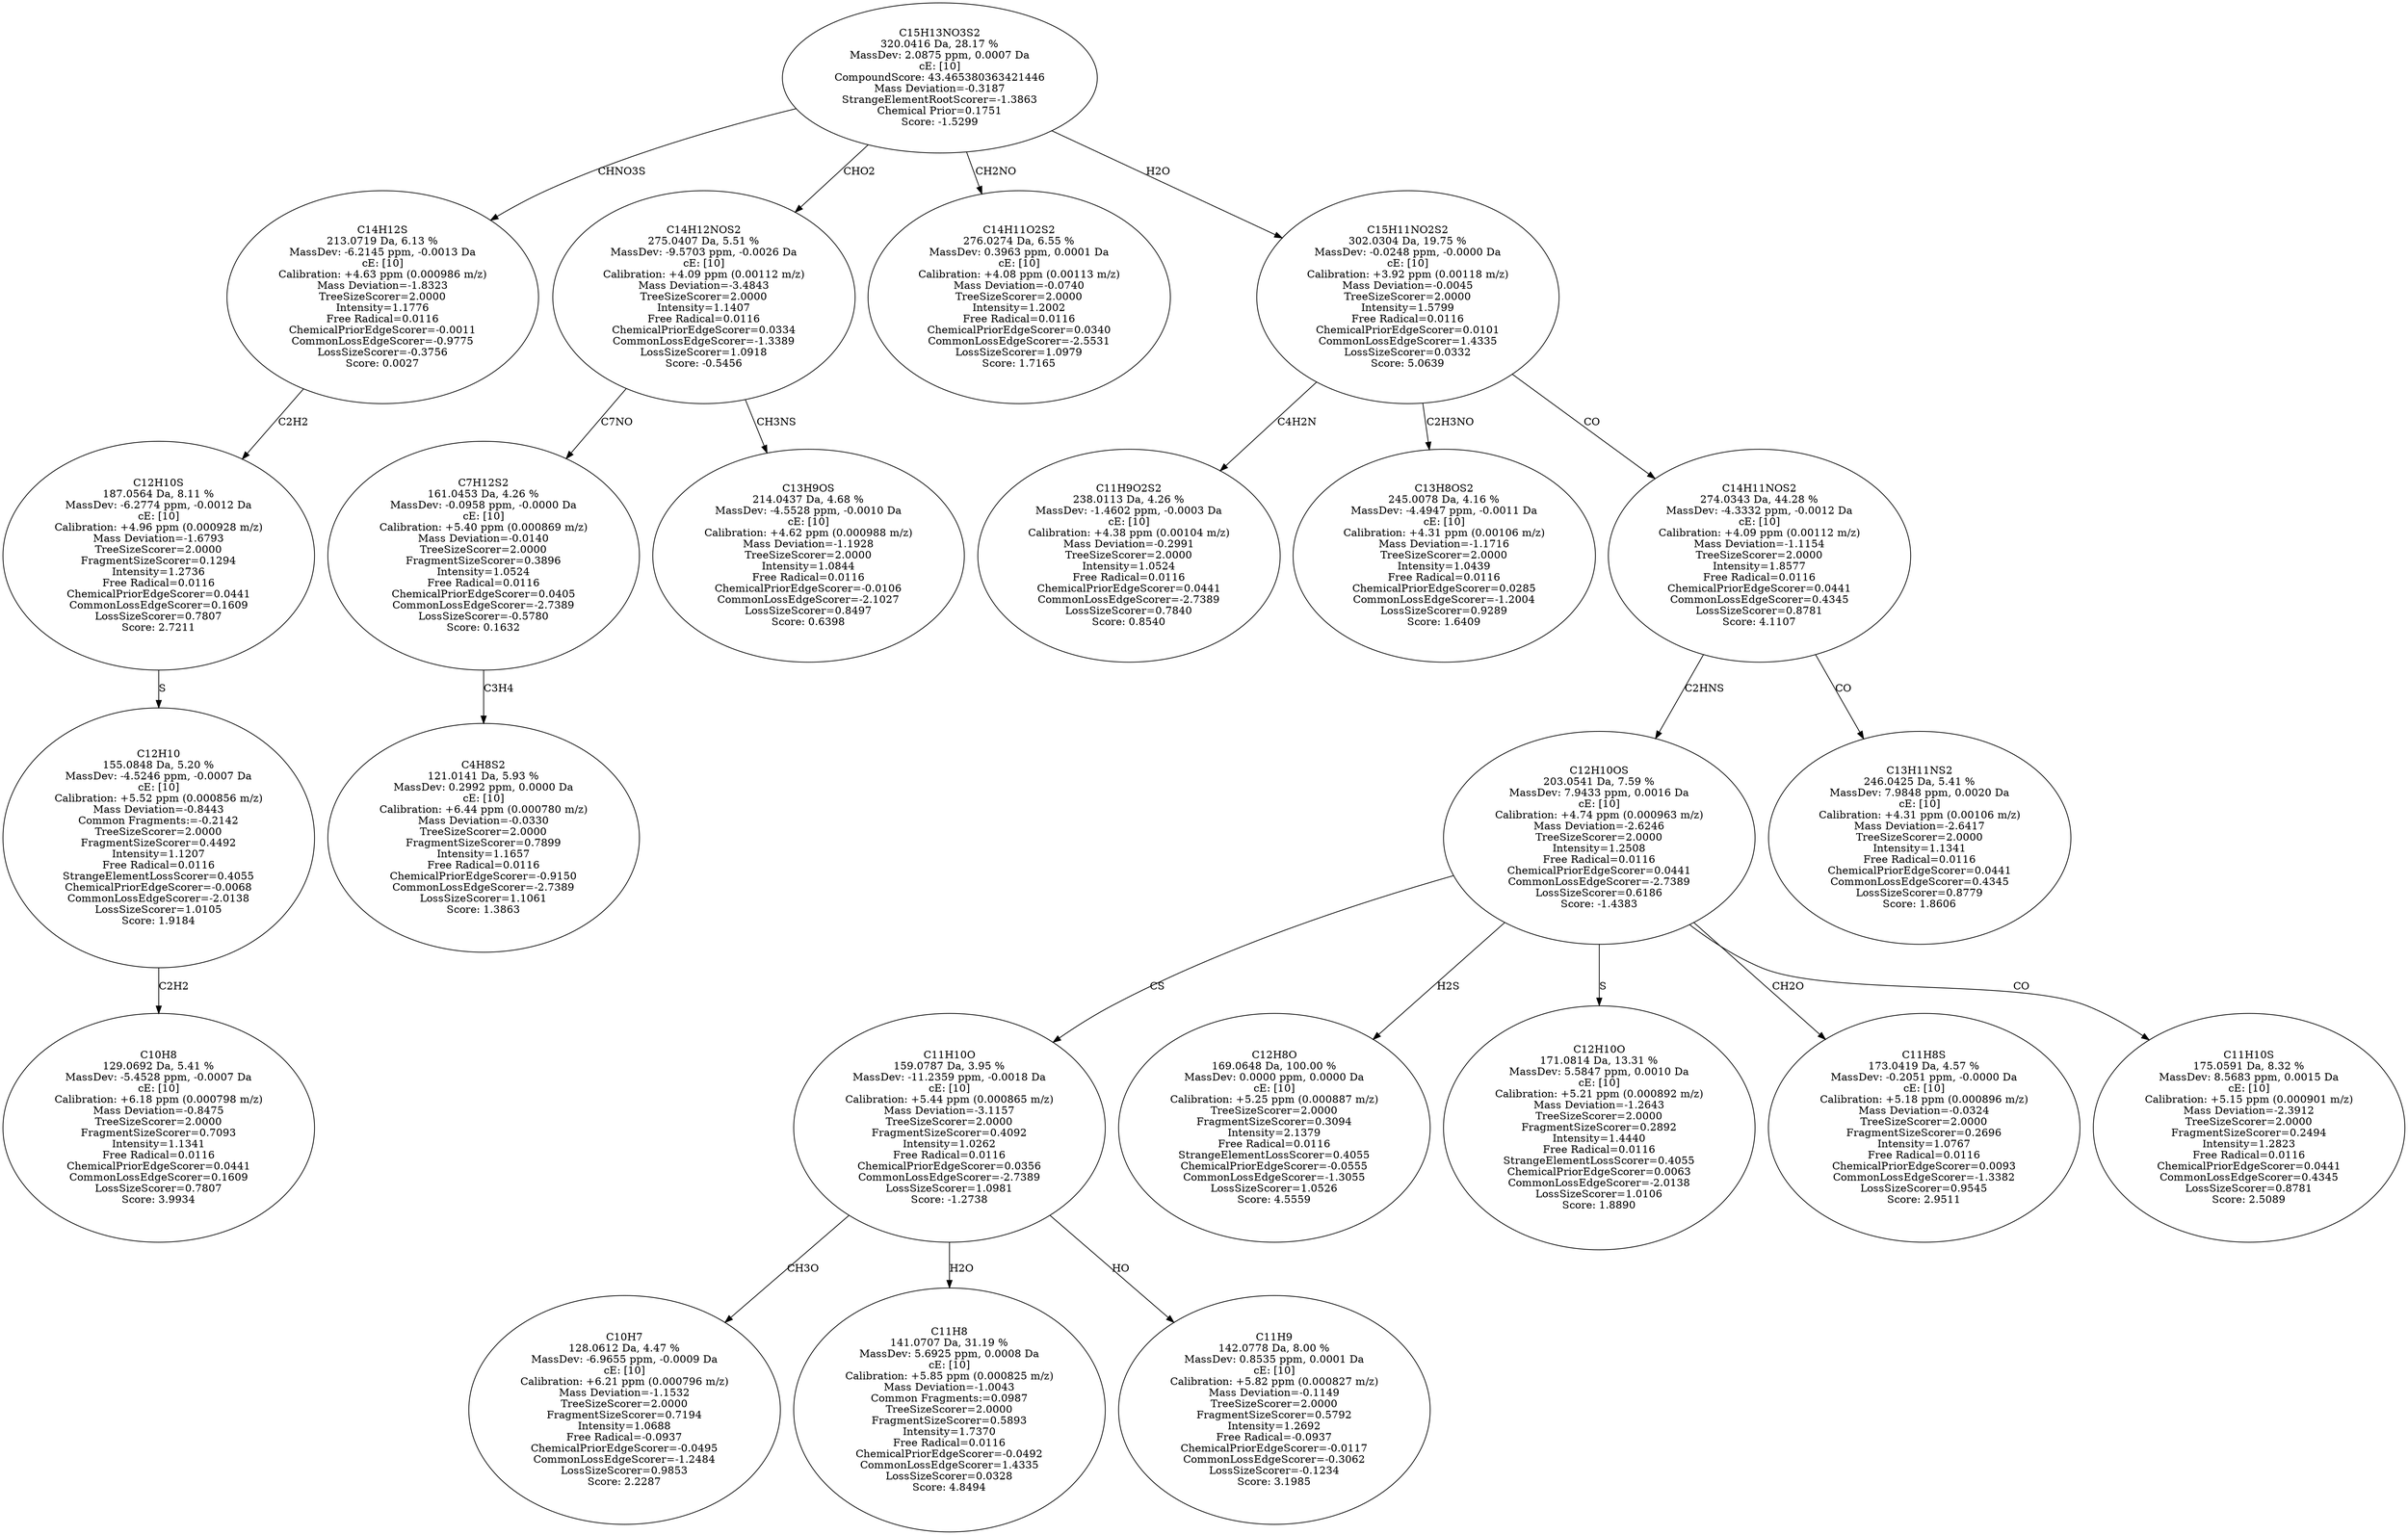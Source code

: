 strict digraph {
v1 [label="C10H8\n129.0692 Da, 5.41 %\nMassDev: -5.4528 ppm, -0.0007 Da\ncE: [10]\nCalibration: +6.18 ppm (0.000798 m/z)\nMass Deviation=-0.8475\nTreeSizeScorer=2.0000\nFragmentSizeScorer=0.7093\nIntensity=1.1341\nFree Radical=0.0116\nChemicalPriorEdgeScorer=0.0441\nCommonLossEdgeScorer=0.1609\nLossSizeScorer=0.7807\nScore: 3.9934"];
v2 [label="C12H10\n155.0848 Da, 5.20 %\nMassDev: -4.5246 ppm, -0.0007 Da\ncE: [10]\nCalibration: +5.52 ppm (0.000856 m/z)\nMass Deviation=-0.8443\nCommon Fragments:=-0.2142\nTreeSizeScorer=2.0000\nFragmentSizeScorer=0.4492\nIntensity=1.1207\nFree Radical=0.0116\nStrangeElementLossScorer=0.4055\nChemicalPriorEdgeScorer=-0.0068\nCommonLossEdgeScorer=-2.0138\nLossSizeScorer=1.0105\nScore: 1.9184"];
v3 [label="C12H10S\n187.0564 Da, 8.11 %\nMassDev: -6.2774 ppm, -0.0012 Da\ncE: [10]\nCalibration: +4.96 ppm (0.000928 m/z)\nMass Deviation=-1.6793\nTreeSizeScorer=2.0000\nFragmentSizeScorer=0.1294\nIntensity=1.2736\nFree Radical=0.0116\nChemicalPriorEdgeScorer=0.0441\nCommonLossEdgeScorer=0.1609\nLossSizeScorer=0.7807\nScore: 2.7211"];
v4 [label="C14H12S\n213.0719 Da, 6.13 %\nMassDev: -6.2145 ppm, -0.0013 Da\ncE: [10]\nCalibration: +4.63 ppm (0.000986 m/z)\nMass Deviation=-1.8323\nTreeSizeScorer=2.0000\nIntensity=1.1776\nFree Radical=0.0116\nChemicalPriorEdgeScorer=-0.0011\nCommonLossEdgeScorer=-0.9775\nLossSizeScorer=-0.3756\nScore: 0.0027"];
v5 [label="C4H8S2\n121.0141 Da, 5.93 %\nMassDev: 0.2992 ppm, 0.0000 Da\ncE: [10]\nCalibration: +6.44 ppm (0.000780 m/z)\nMass Deviation=-0.0330\nTreeSizeScorer=2.0000\nFragmentSizeScorer=0.7899\nIntensity=1.1657\nFree Radical=0.0116\nChemicalPriorEdgeScorer=-0.9150\nCommonLossEdgeScorer=-2.7389\nLossSizeScorer=1.1061\nScore: 1.3863"];
v6 [label="C7H12S2\n161.0453 Da, 4.26 %\nMassDev: -0.0958 ppm, -0.0000 Da\ncE: [10]\nCalibration: +5.40 ppm (0.000869 m/z)\nMass Deviation=-0.0140\nTreeSizeScorer=2.0000\nFragmentSizeScorer=0.3896\nIntensity=1.0524\nFree Radical=0.0116\nChemicalPriorEdgeScorer=0.0405\nCommonLossEdgeScorer=-2.7389\nLossSizeScorer=-0.5780\nScore: 0.1632"];
v7 [label="C13H9OS\n214.0437 Da, 4.68 %\nMassDev: -4.5528 ppm, -0.0010 Da\ncE: [10]\nCalibration: +4.62 ppm (0.000988 m/z)\nMass Deviation=-1.1928\nTreeSizeScorer=2.0000\nIntensity=1.0844\nFree Radical=0.0116\nChemicalPriorEdgeScorer=-0.0106\nCommonLossEdgeScorer=-2.1027\nLossSizeScorer=0.8497\nScore: 0.6398"];
v8 [label="C14H12NOS2\n275.0407 Da, 5.51 %\nMassDev: -9.5703 ppm, -0.0026 Da\ncE: [10]\nCalibration: +4.09 ppm (0.00112 m/z)\nMass Deviation=-3.4843\nTreeSizeScorer=2.0000\nIntensity=1.1407\nFree Radical=0.0116\nChemicalPriorEdgeScorer=0.0334\nCommonLossEdgeScorer=-1.3389\nLossSizeScorer=1.0918\nScore: -0.5456"];
v9 [label="C14H11O2S2\n276.0274 Da, 6.55 %\nMassDev: 0.3963 ppm, 0.0001 Da\ncE: [10]\nCalibration: +4.08 ppm (0.00113 m/z)\nMass Deviation=-0.0740\nTreeSizeScorer=2.0000\nIntensity=1.2002\nFree Radical=0.0116\nChemicalPriorEdgeScorer=0.0340\nCommonLossEdgeScorer=-2.5531\nLossSizeScorer=1.0979\nScore: 1.7165"];
v10 [label="C11H9O2S2\n238.0113 Da, 4.26 %\nMassDev: -1.4602 ppm, -0.0003 Da\ncE: [10]\nCalibration: +4.38 ppm (0.00104 m/z)\nMass Deviation=-0.2991\nTreeSizeScorer=2.0000\nIntensity=1.0524\nFree Radical=0.0116\nChemicalPriorEdgeScorer=0.0441\nCommonLossEdgeScorer=-2.7389\nLossSizeScorer=0.7840\nScore: 0.8540"];
v11 [label="C13H8OS2\n245.0078 Da, 4.16 %\nMassDev: -4.4947 ppm, -0.0011 Da\ncE: [10]\nCalibration: +4.31 ppm (0.00106 m/z)\nMass Deviation=-1.1716\nTreeSizeScorer=2.0000\nIntensity=1.0439\nFree Radical=0.0116\nChemicalPriorEdgeScorer=0.0285\nCommonLossEdgeScorer=-1.2004\nLossSizeScorer=0.9289\nScore: 1.6409"];
v12 [label="C10H7\n128.0612 Da, 4.47 %\nMassDev: -6.9655 ppm, -0.0009 Da\ncE: [10]\nCalibration: +6.21 ppm (0.000796 m/z)\nMass Deviation=-1.1532\nTreeSizeScorer=2.0000\nFragmentSizeScorer=0.7194\nIntensity=1.0688\nFree Radical=-0.0937\nChemicalPriorEdgeScorer=-0.0495\nCommonLossEdgeScorer=-1.2484\nLossSizeScorer=0.9853\nScore: 2.2287"];
v13 [label="C11H8\n141.0707 Da, 31.19 %\nMassDev: 5.6925 ppm, 0.0008 Da\ncE: [10]\nCalibration: +5.85 ppm (0.000825 m/z)\nMass Deviation=-1.0043\nCommon Fragments:=0.0987\nTreeSizeScorer=2.0000\nFragmentSizeScorer=0.5893\nIntensity=1.7370\nFree Radical=0.0116\nChemicalPriorEdgeScorer=-0.0492\nCommonLossEdgeScorer=1.4335\nLossSizeScorer=0.0328\nScore: 4.8494"];
v14 [label="C11H9\n142.0778 Da, 8.00 %\nMassDev: 0.8535 ppm, 0.0001 Da\ncE: [10]\nCalibration: +5.82 ppm (0.000827 m/z)\nMass Deviation=-0.1149\nTreeSizeScorer=2.0000\nFragmentSizeScorer=0.5792\nIntensity=1.2692\nFree Radical=-0.0937\nChemicalPriorEdgeScorer=-0.0117\nCommonLossEdgeScorer=-0.3062\nLossSizeScorer=-0.1234\nScore: 3.1985"];
v15 [label="C11H10O\n159.0787 Da, 3.95 %\nMassDev: -11.2359 ppm, -0.0018 Da\ncE: [10]\nCalibration: +5.44 ppm (0.000865 m/z)\nMass Deviation=-3.1157\nTreeSizeScorer=2.0000\nFragmentSizeScorer=0.4092\nIntensity=1.0262\nFree Radical=0.0116\nChemicalPriorEdgeScorer=0.0356\nCommonLossEdgeScorer=-2.7389\nLossSizeScorer=1.0981\nScore: -1.2738"];
v16 [label="C12H8O\n169.0648 Da, 100.00 %\nMassDev: 0.0000 ppm, 0.0000 Da\ncE: [10]\nCalibration: +5.25 ppm (0.000887 m/z)\nTreeSizeScorer=2.0000\nFragmentSizeScorer=0.3094\nIntensity=2.1379\nFree Radical=0.0116\nStrangeElementLossScorer=0.4055\nChemicalPriorEdgeScorer=-0.0555\nCommonLossEdgeScorer=-1.3055\nLossSizeScorer=1.0526\nScore: 4.5559"];
v17 [label="C12H10O\n171.0814 Da, 13.31 %\nMassDev: 5.5847 ppm, 0.0010 Da\ncE: [10]\nCalibration: +5.21 ppm (0.000892 m/z)\nMass Deviation=-1.2643\nTreeSizeScorer=2.0000\nFragmentSizeScorer=0.2892\nIntensity=1.4440\nFree Radical=0.0116\nStrangeElementLossScorer=0.4055\nChemicalPriorEdgeScorer=0.0063\nCommonLossEdgeScorer=-2.0138\nLossSizeScorer=1.0106\nScore: 1.8890"];
v18 [label="C11H8S\n173.0419 Da, 4.57 %\nMassDev: -0.2051 ppm, -0.0000 Da\ncE: [10]\nCalibration: +5.18 ppm (0.000896 m/z)\nMass Deviation=-0.0324\nTreeSizeScorer=2.0000\nFragmentSizeScorer=0.2696\nIntensity=1.0767\nFree Radical=0.0116\nChemicalPriorEdgeScorer=0.0093\nCommonLossEdgeScorer=-1.3382\nLossSizeScorer=0.9545\nScore: 2.9511"];
v19 [label="C11H10S\n175.0591 Da, 8.32 %\nMassDev: 8.5683 ppm, 0.0015 Da\ncE: [10]\nCalibration: +5.15 ppm (0.000901 m/z)\nMass Deviation=-2.3912\nTreeSizeScorer=2.0000\nFragmentSizeScorer=0.2494\nIntensity=1.2823\nFree Radical=0.0116\nChemicalPriorEdgeScorer=0.0441\nCommonLossEdgeScorer=0.4345\nLossSizeScorer=0.8781\nScore: 2.5089"];
v20 [label="C12H10OS\n203.0541 Da, 7.59 %\nMassDev: 7.9433 ppm, 0.0016 Da\ncE: [10]\nCalibration: +4.74 ppm (0.000963 m/z)\nMass Deviation=-2.6246\nTreeSizeScorer=2.0000\nIntensity=1.2508\nFree Radical=0.0116\nChemicalPriorEdgeScorer=0.0441\nCommonLossEdgeScorer=-2.7389\nLossSizeScorer=0.6186\nScore: -1.4383"];
v21 [label="C13H11NS2\n246.0425 Da, 5.41 %\nMassDev: 7.9848 ppm, 0.0020 Da\ncE: [10]\nCalibration: +4.31 ppm (0.00106 m/z)\nMass Deviation=-2.6417\nTreeSizeScorer=2.0000\nIntensity=1.1341\nFree Radical=0.0116\nChemicalPriorEdgeScorer=0.0441\nCommonLossEdgeScorer=0.4345\nLossSizeScorer=0.8779\nScore: 1.8606"];
v22 [label="C14H11NOS2\n274.0343 Da, 44.28 %\nMassDev: -4.3332 ppm, -0.0012 Da\ncE: [10]\nCalibration: +4.09 ppm (0.00112 m/z)\nMass Deviation=-1.1154\nTreeSizeScorer=2.0000\nIntensity=1.8577\nFree Radical=0.0116\nChemicalPriorEdgeScorer=0.0441\nCommonLossEdgeScorer=0.4345\nLossSizeScorer=0.8781\nScore: 4.1107"];
v23 [label="C15H11NO2S2\n302.0304 Da, 19.75 %\nMassDev: -0.0248 ppm, -0.0000 Da\ncE: [10]\nCalibration: +3.92 ppm (0.00118 m/z)\nMass Deviation=-0.0045\nTreeSizeScorer=2.0000\nIntensity=1.5799\nFree Radical=0.0116\nChemicalPriorEdgeScorer=0.0101\nCommonLossEdgeScorer=1.4335\nLossSizeScorer=0.0332\nScore: 5.0639"];
v24 [label="C15H13NO3S2\n320.0416 Da, 28.17 %\nMassDev: 2.0875 ppm, 0.0007 Da\ncE: [10]\nCompoundScore: 43.465380363421446\nMass Deviation=-0.3187\nStrangeElementRootScorer=-1.3863\nChemical Prior=0.1751\nScore: -1.5299"];
v2 -> v1 [label="C2H2"];
v3 -> v2 [label="S"];
v4 -> v3 [label="C2H2"];
v24 -> v4 [label="CHNO3S"];
v6 -> v5 [label="C3H4"];
v8 -> v6 [label="C7NO"];
v8 -> v7 [label="CH3NS"];
v24 -> v8 [label="CHO2"];
v24 -> v9 [label="CH2NO"];
v23 -> v10 [label="C4H2N"];
v23 -> v11 [label="C2H3NO"];
v15 -> v12 [label="CH3O"];
v15 -> v13 [label="H2O"];
v15 -> v14 [label="HO"];
v20 -> v15 [label="CS"];
v20 -> v16 [label="H2S"];
v20 -> v17 [label="S"];
v20 -> v18 [label="CH2O"];
v20 -> v19 [label="CO"];
v22 -> v20 [label="C2HNS"];
v22 -> v21 [label="CO"];
v23 -> v22 [label="CO"];
v24 -> v23 [label="H2O"];
}